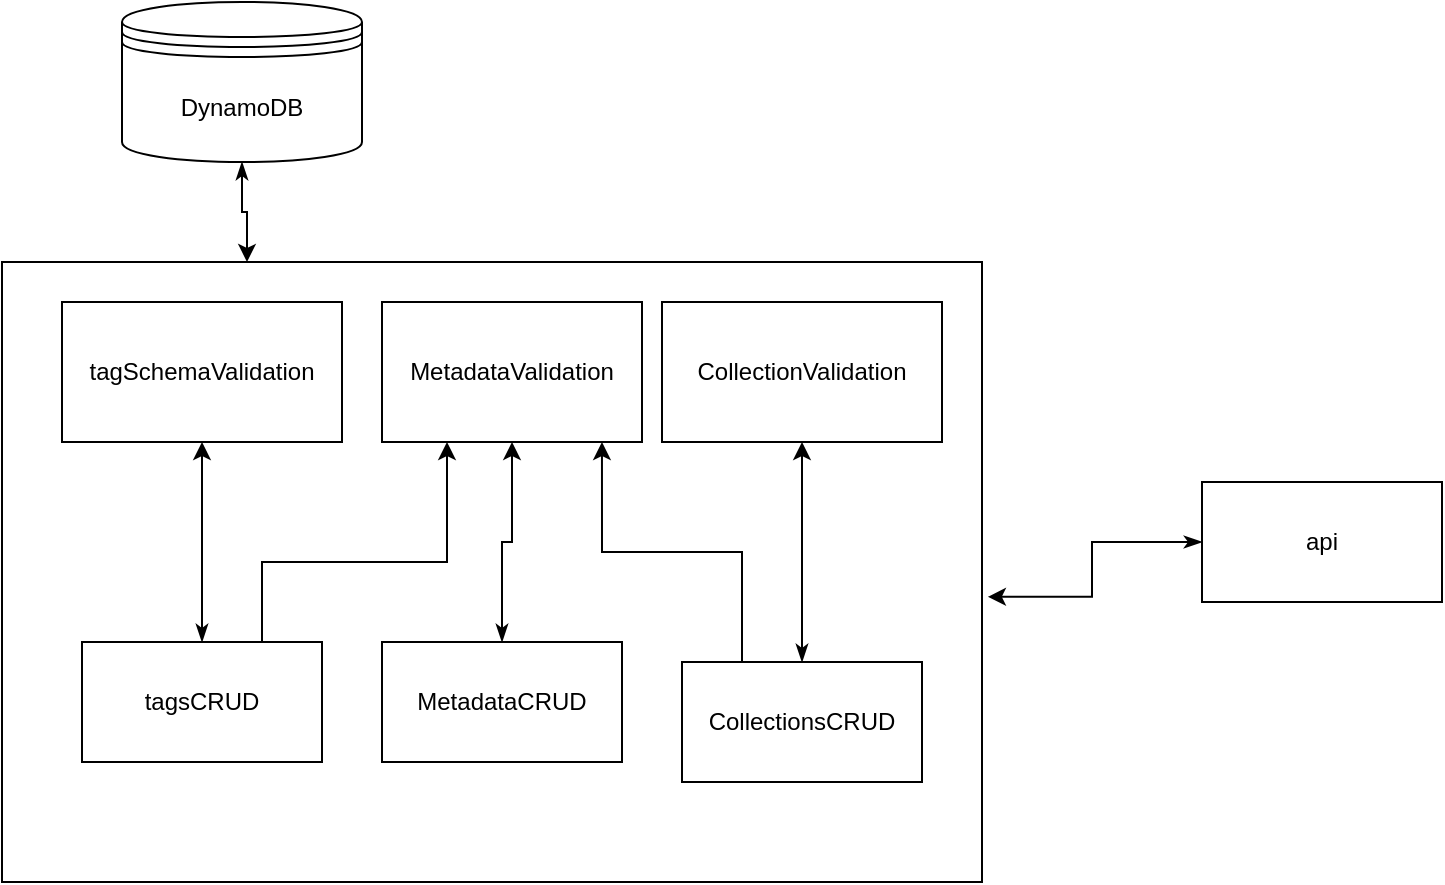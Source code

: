 <mxfile version="12.4.0" type="device" pages="1"><diagram id="OdEE0eUdw0D8PHnzHtyF" name="Page-1"><mxGraphModel dx="868" dy="470" grid="1" gridSize="10" guides="1" tooltips="1" connect="1" arrows="1" fold="1" page="1" pageScale="1" pageWidth="850" pageHeight="1100" math="0" shadow="0"><root><mxCell id="0"/><mxCell id="1" parent="0"/><mxCell id="FF6pzeSq2iTNWXMu_BDp-15" style="edgeStyle=orthogonalEdgeStyle;rounded=0;orthogonalLoop=1;jettySize=auto;html=1;exitX=0.5;exitY=1;exitDx=0;exitDy=0;entryX=0.25;entryY=0;entryDx=0;entryDy=0;startArrow=classicThin;startFill=1;" parent="1" source="FF6pzeSq2iTNWXMu_BDp-1" target="FF6pzeSq2iTNWXMu_BDp-2" edge="1"><mxGeometry relative="1" as="geometry"/></mxCell><mxCell id="FF6pzeSq2iTNWXMu_BDp-1" value="DynamoDB" style="shape=datastore;whiteSpace=wrap;html=1;" parent="1" vertex="1"><mxGeometry x="120" y="30" width="120" height="80" as="geometry"/></mxCell><mxCell id="FF6pzeSq2iTNWXMu_BDp-2" value="" style="rounded=0;whiteSpace=wrap;html=1;" parent="1" vertex="1"><mxGeometry x="60" y="160" width="490" height="310" as="geometry"/></mxCell><mxCell id="FF6pzeSq2iTNWXMu_BDp-4" style="edgeStyle=orthogonalEdgeStyle;rounded=0;orthogonalLoop=1;jettySize=auto;html=1;entryX=1.006;entryY=0.54;entryDx=0;entryDy=0;entryPerimeter=0;startArrow=classicThin;startFill=1;" parent="1" source="FF6pzeSq2iTNWXMu_BDp-3" target="FF6pzeSq2iTNWXMu_BDp-2" edge="1"><mxGeometry relative="1" as="geometry"/></mxCell><mxCell id="FF6pzeSq2iTNWXMu_BDp-3" value="api" style="rounded=0;whiteSpace=wrap;html=1;" parent="1" vertex="1"><mxGeometry x="660" y="270" width="120" height="60" as="geometry"/></mxCell><mxCell id="FF6pzeSq2iTNWXMu_BDp-12" style="edgeStyle=orthogonalEdgeStyle;rounded=0;orthogonalLoop=1;jettySize=auto;html=1;exitX=0.5;exitY=0;exitDx=0;exitDy=0;entryX=0.5;entryY=1;entryDx=0;entryDy=0;startArrow=classicThin;startFill=1;" parent="1" source="FF6pzeSq2iTNWXMu_BDp-6" target="FF6pzeSq2iTNWXMu_BDp-9" edge="1"><mxGeometry relative="1" as="geometry"/></mxCell><mxCell id="EelfCKTV9NOiSZi68KhJ-1" style="edgeStyle=orthogonalEdgeStyle;rounded=0;orthogonalLoop=1;jettySize=auto;html=1;exitX=0.75;exitY=0;exitDx=0;exitDy=0;entryX=0.25;entryY=1;entryDx=0;entryDy=0;" edge="1" parent="1" source="FF6pzeSq2iTNWXMu_BDp-6" target="FF6pzeSq2iTNWXMu_BDp-11"><mxGeometry relative="1" as="geometry"><Array as="points"><mxPoint x="190" y="310"/><mxPoint x="283" y="310"/></Array></mxGeometry></mxCell><mxCell id="FF6pzeSq2iTNWXMu_BDp-6" value="tagsCRUD" style="rounded=0;whiteSpace=wrap;html=1;" parent="1" vertex="1"><mxGeometry x="100" y="350" width="120" height="60" as="geometry"/></mxCell><mxCell id="FF6pzeSq2iTNWXMu_BDp-14" style="edgeStyle=orthogonalEdgeStyle;rounded=0;orthogonalLoop=1;jettySize=auto;html=1;exitX=0.5;exitY=0;exitDx=0;exitDy=0;startArrow=classicThin;startFill=1;" parent="1" source="FF6pzeSq2iTNWXMu_BDp-7" target="FF6pzeSq2iTNWXMu_BDp-11" edge="1"><mxGeometry relative="1" as="geometry"/></mxCell><mxCell id="FF6pzeSq2iTNWXMu_BDp-7" value="MetadataCRUD" style="rounded=0;whiteSpace=wrap;html=1;" parent="1" vertex="1"><mxGeometry x="250" y="350" width="120" height="60" as="geometry"/></mxCell><mxCell id="FF6pzeSq2iTNWXMu_BDp-13" style="edgeStyle=orthogonalEdgeStyle;rounded=0;orthogonalLoop=1;jettySize=auto;html=1;exitX=0.5;exitY=0;exitDx=0;exitDy=0;entryX=0.5;entryY=1;entryDx=0;entryDy=0;startArrow=classicThin;startFill=1;" parent="1" source="FF6pzeSq2iTNWXMu_BDp-8" target="FF6pzeSq2iTNWXMu_BDp-10" edge="1"><mxGeometry relative="1" as="geometry"/></mxCell><mxCell id="EelfCKTV9NOiSZi68KhJ-2" style="edgeStyle=orthogonalEdgeStyle;rounded=0;orthogonalLoop=1;jettySize=auto;html=1;exitX=0.25;exitY=0;exitDx=0;exitDy=0;entryX=0.846;entryY=1;entryDx=0;entryDy=0;entryPerimeter=0;" edge="1" parent="1" source="FF6pzeSq2iTNWXMu_BDp-8" target="FF6pzeSq2iTNWXMu_BDp-11"><mxGeometry relative="1" as="geometry"/></mxCell><mxCell id="FF6pzeSq2iTNWXMu_BDp-8" value="CollectionsCRUD" style="rounded=0;whiteSpace=wrap;html=1;" parent="1" vertex="1"><mxGeometry x="400" y="360" width="120" height="60" as="geometry"/></mxCell><mxCell id="FF6pzeSq2iTNWXMu_BDp-9" value="tagSchemaValidation" style="rounded=0;whiteSpace=wrap;html=1;" parent="1" vertex="1"><mxGeometry x="90" y="180" width="140" height="70" as="geometry"/></mxCell><mxCell id="FF6pzeSq2iTNWXMu_BDp-10" value="CollectionValidation" style="rounded=0;whiteSpace=wrap;html=1;" parent="1" vertex="1"><mxGeometry x="390" y="180" width="140" height="70" as="geometry"/></mxCell><mxCell id="FF6pzeSq2iTNWXMu_BDp-11" value="MetadataValidation" style="rounded=0;whiteSpace=wrap;html=1;" parent="1" vertex="1"><mxGeometry x="250" y="180" width="130" height="70" as="geometry"/></mxCell></root></mxGraphModel></diagram></mxfile>